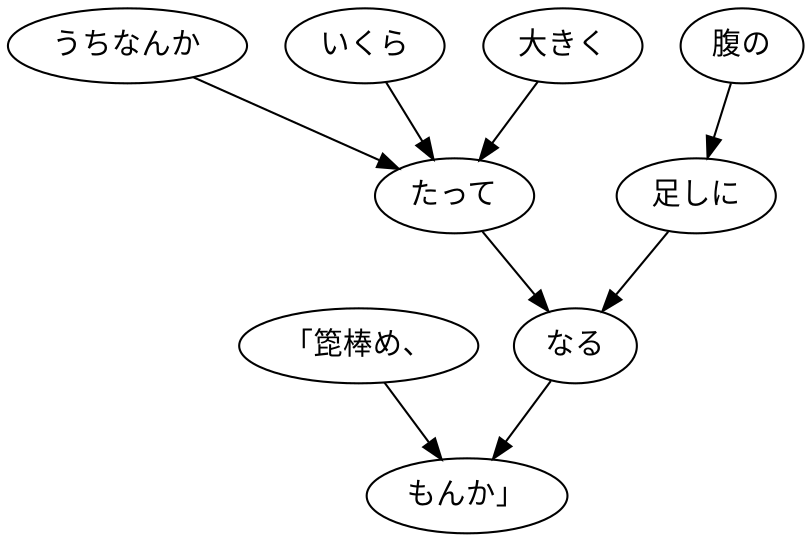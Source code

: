 digraph graph228 {
	node0 [label="「箆棒め、"];
	node1 [label="うちなんか"];
	node2 [label="いくら"];
	node3 [label="大きく"];
	node4 [label="たって"];
	node5 [label="腹の"];
	node6 [label="足しに"];
	node7 [label="なる"];
	node8 [label="もんか」"];
	node0 -> node8;
	node1 -> node4;
	node2 -> node4;
	node3 -> node4;
	node4 -> node7;
	node5 -> node6;
	node6 -> node7;
	node7 -> node8;
}
